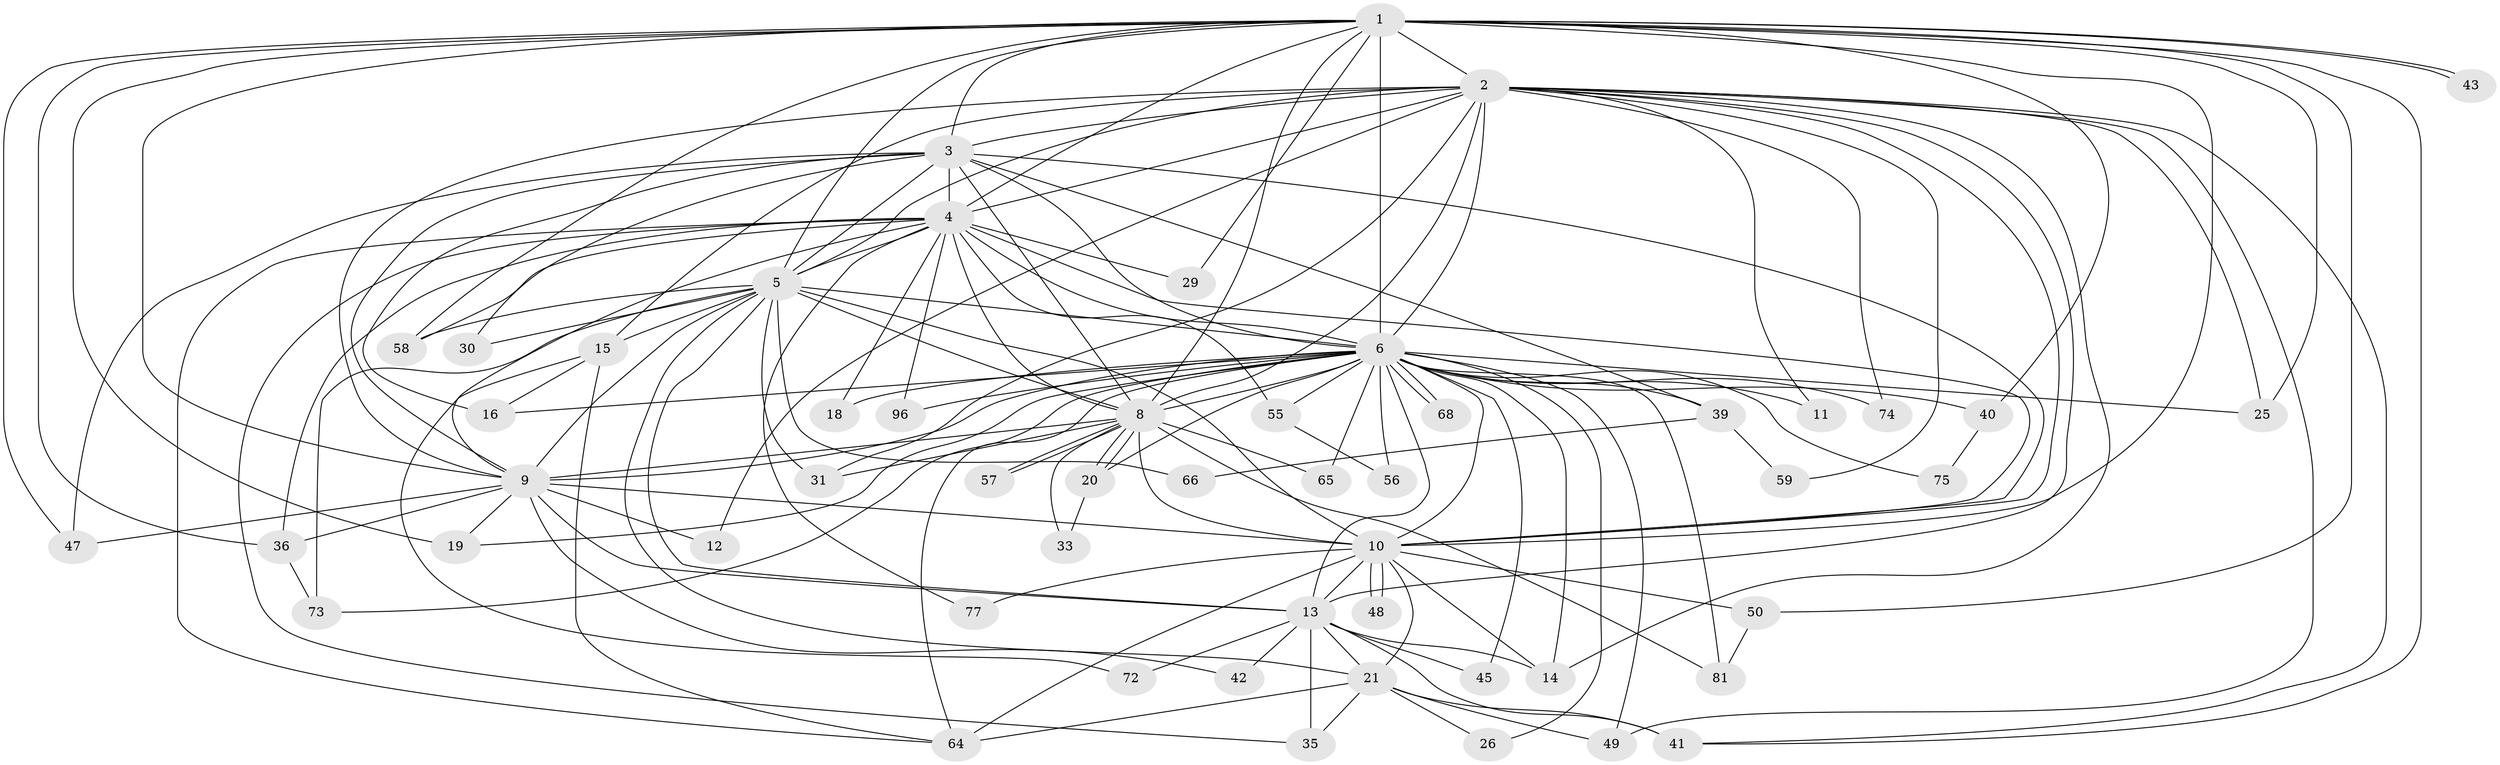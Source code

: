 // original degree distribution, {24: 0.009433962264150943, 21: 0.009433962264150943, 14: 0.009433962264150943, 20: 0.009433962264150943, 22: 0.018867924528301886, 31: 0.009433962264150943, 18: 0.02830188679245283, 2: 0.5377358490566038, 6: 0.018867924528301886, 5: 0.02830188679245283, 3: 0.2169811320754717, 12: 0.009433962264150943, 4: 0.08490566037735849, 8: 0.009433962264150943}
// Generated by graph-tools (version 1.1) at 2025/13/03/09/25 04:13:46]
// undirected, 53 vertices, 147 edges
graph export_dot {
graph [start="1"]
  node [color=gray90,style=filled];
  1;
  2 [super="+94+63+28+34"];
  3;
  4 [super="+46"];
  5 [super="+60+32+85+90"];
  6 [super="+23+7"];
  8;
  9 [super="+53+22"];
  10;
  11;
  12;
  13 [super="+17"];
  14 [super="+97+44"];
  15;
  16 [super="+102"];
  18 [super="+51"];
  19 [super="+27"];
  20 [super="+91"];
  21 [super="+69+88+71+52"];
  25;
  26;
  29;
  30;
  31 [super="+83"];
  33;
  35 [super="+99"];
  36 [super="+38"];
  39;
  40 [super="+103"];
  41 [super="+87+76"];
  42;
  43;
  45 [super="+61"];
  47 [super="+89"];
  48 [super="+82"];
  49;
  50;
  55;
  56;
  57;
  58 [super="+62"];
  59;
  64 [super="+86"];
  65;
  66;
  68;
  72;
  73 [super="+80"];
  74 [super="+79"];
  75;
  77;
  81 [super="+92"];
  96;
  1 -- 2 [weight=2];
  1 -- 3;
  1 -- 4;
  1 -- 5 [weight=2];
  1 -- 6 [weight=3];
  1 -- 8;
  1 -- 9;
  1 -- 10;
  1 -- 19;
  1 -- 25;
  1 -- 29;
  1 -- 36;
  1 -- 40 [weight=2];
  1 -- 41;
  1 -- 43;
  1 -- 43;
  1 -- 50;
  1 -- 58;
  1 -- 47;
  2 -- 3 [weight=2];
  2 -- 4;
  2 -- 5;
  2 -- 6 [weight=4];
  2 -- 8;
  2 -- 9 [weight=2];
  2 -- 10;
  2 -- 11;
  2 -- 12;
  2 -- 14 [weight=2];
  2 -- 15;
  2 -- 49;
  2 -- 59;
  2 -- 74;
  2 -- 41;
  2 -- 31;
  2 -- 25;
  2 -- 13;
  3 -- 4;
  3 -- 5;
  3 -- 6 [weight=2];
  3 -- 8;
  3 -- 9;
  3 -- 10;
  3 -- 30;
  3 -- 39;
  3 -- 47;
  3 -- 16;
  4 -- 5 [weight=2];
  4 -- 6 [weight=2];
  4 -- 8;
  4 -- 9 [weight=2];
  4 -- 10;
  4 -- 18;
  4 -- 29;
  4 -- 35;
  4 -- 55;
  4 -- 77;
  4 -- 96;
  4 -- 64;
  4 -- 36;
  4 -- 58;
  5 -- 6 [weight=3];
  5 -- 8;
  5 -- 9;
  5 -- 10 [weight=3];
  5 -- 15;
  5 -- 21;
  5 -- 30;
  5 -- 31;
  5 -- 58;
  5 -- 66;
  5 -- 73;
  5 -- 13;
  6 -- 8 [weight=2];
  6 -- 9 [weight=4];
  6 -- 10 [weight=2];
  6 -- 11;
  6 -- 13;
  6 -- 16;
  6 -- 19;
  6 -- 40;
  6 -- 45 [weight=2];
  6 -- 49;
  6 -- 55;
  6 -- 65;
  6 -- 68;
  6 -- 68;
  6 -- 74 [weight=3];
  6 -- 75;
  6 -- 81;
  6 -- 96;
  6 -- 64;
  6 -- 14;
  6 -- 73 [weight=2];
  6 -- 20;
  6 -- 18 [weight=2];
  6 -- 25;
  6 -- 26;
  6 -- 39;
  6 -- 56;
  8 -- 9;
  8 -- 10;
  8 -- 20;
  8 -- 20;
  8 -- 33;
  8 -- 57;
  8 -- 57;
  8 -- 65;
  8 -- 81;
  8 -- 31 [weight=2];
  9 -- 10;
  9 -- 12;
  9 -- 42;
  9 -- 47;
  9 -- 13 [weight=3];
  9 -- 36;
  9 -- 19;
  10 -- 13 [weight=2];
  10 -- 48 [weight=2];
  10 -- 48;
  10 -- 50;
  10 -- 64 [weight=2];
  10 -- 77;
  10 -- 21;
  10 -- 14;
  13 -- 14 [weight=2];
  13 -- 35;
  13 -- 42;
  13 -- 72;
  13 -- 41 [weight=2];
  13 -- 45;
  13 -- 21;
  15 -- 16;
  15 -- 64;
  15 -- 72;
  20 -- 33;
  21 -- 26;
  21 -- 41;
  21 -- 35;
  21 -- 64;
  21 -- 49;
  36 -- 73;
  39 -- 59;
  39 -- 66;
  40 -- 75;
  50 -- 81;
  55 -- 56;
}
